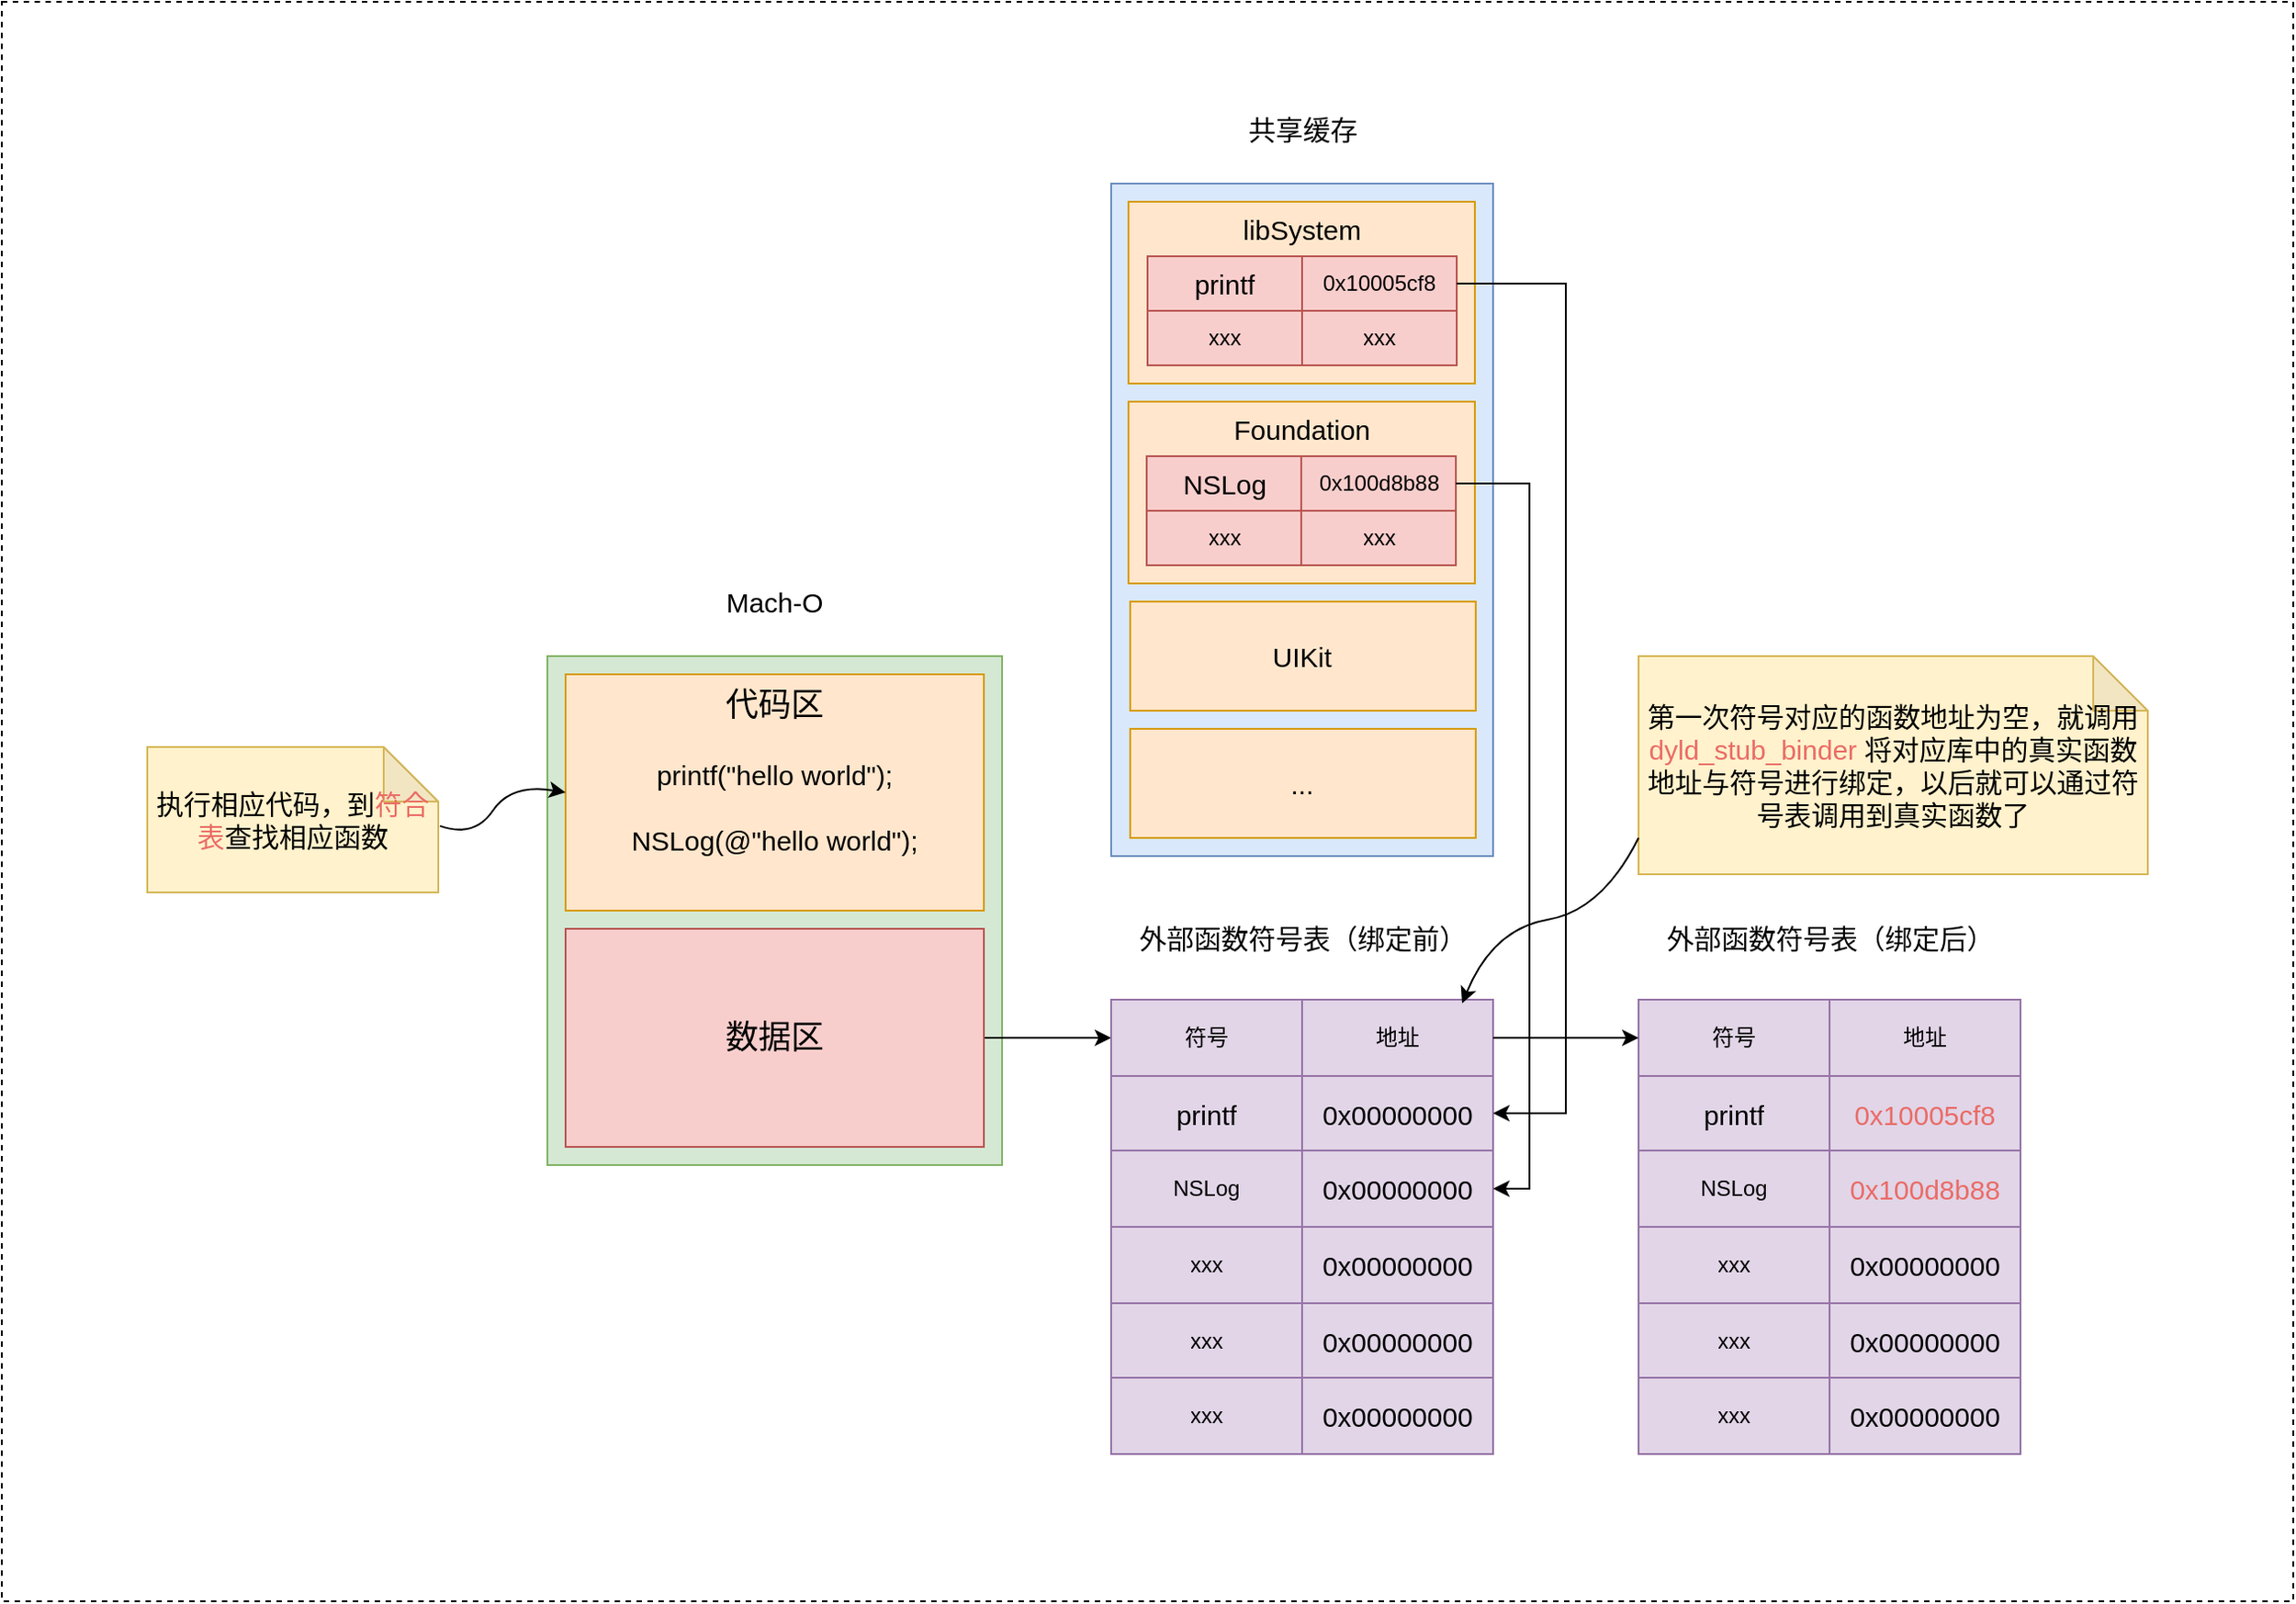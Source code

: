 <mxfile version="14.9.9" type="github">
  <diagram id="C5RBs43oDa-KdzZeNtuy" name="Page-1">
    <mxGraphModel dx="1801" dy="2063" grid="1" gridSize="10" guides="1" tooltips="1" connect="1" arrows="1" fold="1" page="1" pageScale="1" pageWidth="827" pageHeight="1169" math="0" shadow="0">
      <root>
        <mxCell id="WIyWlLk6GJQsqaUBKTNV-0" />
        <mxCell id="WIyWlLk6GJQsqaUBKTNV-1" parent="WIyWlLk6GJQsqaUBKTNV-0" />
        <mxCell id="wQWmx8uJt_8nLdVXM8bL-92" value="" style="rounded=0;whiteSpace=wrap;html=1;fontSize=15;verticalAlign=middle;dashed=1;" vertex="1" parent="WIyWlLk6GJQsqaUBKTNV-1">
          <mxGeometry x="-260" y="-390" width="1260" height="880" as="geometry" />
        </mxCell>
        <mxCell id="wQWmx8uJt_8nLdVXM8bL-0" value="" style="rounded=0;whiteSpace=wrap;html=1;fillColor=#dae8fc;strokeColor=#6c8ebf;" vertex="1" parent="WIyWlLk6GJQsqaUBKTNV-1">
          <mxGeometry x="350" y="-290" width="210" height="370" as="geometry" />
        </mxCell>
        <mxCell id="wQWmx8uJt_8nLdVXM8bL-1" value="共享缓存" style="text;html=1;strokeColor=none;fillColor=none;align=center;verticalAlign=middle;whiteSpace=wrap;rounded=0;fontSize=15;" vertex="1" parent="WIyWlLk6GJQsqaUBKTNV-1">
          <mxGeometry x="417.96" y="-330" width="75" height="20" as="geometry" />
        </mxCell>
        <mxCell id="wQWmx8uJt_8nLdVXM8bL-2" value="" style="rounded=0;whiteSpace=wrap;html=1;fontSize=15;fillColor=#d5e8d4;strokeColor=#82b366;" vertex="1" parent="WIyWlLk6GJQsqaUBKTNV-1">
          <mxGeometry x="40" y="-30" width="250" height="280" as="geometry" />
        </mxCell>
        <mxCell id="wQWmx8uJt_8nLdVXM8bL-3" value="Mach-O" style="text;html=1;strokeColor=none;fillColor=none;align=center;verticalAlign=middle;whiteSpace=wrap;rounded=0;fontSize=15;" vertex="1" parent="WIyWlLk6GJQsqaUBKTNV-1">
          <mxGeometry x="130" y="-70" width="70" height="20" as="geometry" />
        </mxCell>
        <mxCell id="wQWmx8uJt_8nLdVXM8bL-4" value="Foundation" style="rounded=0;whiteSpace=wrap;html=1;fontSize=15;fillColor=#ffe6cc;strokeColor=#d79b00;verticalAlign=top;" vertex="1" parent="WIyWlLk6GJQsqaUBKTNV-1">
          <mxGeometry x="359.53" y="-170" width="190.47" height="100" as="geometry" />
        </mxCell>
        <mxCell id="wQWmx8uJt_8nLdVXM8bL-5" value="libSystem" style="rounded=0;whiteSpace=wrap;html=1;fontSize=15;fillColor=#ffe6cc;strokeColor=#d79b00;verticalAlign=top;" vertex="1" parent="WIyWlLk6GJQsqaUBKTNV-1">
          <mxGeometry x="359.53" y="-280" width="190.47" height="100" as="geometry" />
        </mxCell>
        <mxCell id="wQWmx8uJt_8nLdVXM8bL-6" value="&lt;font style=&quot;font-size: 18px&quot;&gt;代码区&lt;/font&gt;&lt;br&gt;&lt;br&gt;printf(&quot;hello world&quot;);&lt;br&gt;&lt;br&gt;NSLog(@&quot;hello world&quot;);" style="rounded=0;whiteSpace=wrap;html=1;fontSize=15;verticalAlign=top;fillColor=#ffe6cc;strokeColor=#d79b00;" vertex="1" parent="WIyWlLk6GJQsqaUBKTNV-1">
          <mxGeometry x="50" y="-20" width="230" height="130" as="geometry" />
        </mxCell>
        <mxCell id="wQWmx8uJt_8nLdVXM8bL-79" style="edgeStyle=orthogonalEdgeStyle;rounded=0;orthogonalLoop=1;jettySize=auto;html=1;exitX=1;exitY=0.5;exitDx=0;exitDy=0;entryX=0;entryY=0.5;entryDx=0;entryDy=0;fontSize=18;" edge="1" parent="WIyWlLk6GJQsqaUBKTNV-1" source="wQWmx8uJt_8nLdVXM8bL-7" target="wQWmx8uJt_8nLdVXM8bL-15">
          <mxGeometry relative="1" as="geometry" />
        </mxCell>
        <mxCell id="wQWmx8uJt_8nLdVXM8bL-7" value="数据区" style="rounded=0;whiteSpace=wrap;html=1;fontSize=18;verticalAlign=middle;fillColor=#f8cecc;strokeColor=#b85450;" vertex="1" parent="WIyWlLk6GJQsqaUBKTNV-1">
          <mxGeometry x="50" y="120" width="230" height="120" as="geometry" />
        </mxCell>
        <mxCell id="wQWmx8uJt_8nLdVXM8bL-9" value="外部函数符号表（绑定前）" style="text;html=1;strokeColor=none;fillColor=none;align=center;verticalAlign=middle;whiteSpace=wrap;rounded=0;fontSize=15;" vertex="1" parent="WIyWlLk6GJQsqaUBKTNV-1">
          <mxGeometry x="362.96" y="115" width="185" height="20" as="geometry" />
        </mxCell>
        <mxCell id="wQWmx8uJt_8nLdVXM8bL-14" value="" style="shape=table;startSize=0;container=1;collapsible=0;childLayout=tableLayout;fillColor=#e1d5e7;strokeColor=#9673a6;" vertex="1" parent="WIyWlLk6GJQsqaUBKTNV-1">
          <mxGeometry x="350" y="159" width="210" height="250" as="geometry" />
        </mxCell>
        <mxCell id="wQWmx8uJt_8nLdVXM8bL-15" value="" style="shape=partialRectangle;collapsible=0;dropTarget=0;pointerEvents=0;fillColor=none;top=0;left=0;bottom=0;right=0;points=[[0,0.5],[1,0.5]];portConstraint=eastwest;" vertex="1" parent="wQWmx8uJt_8nLdVXM8bL-14">
          <mxGeometry width="210" height="42" as="geometry" />
        </mxCell>
        <mxCell id="wQWmx8uJt_8nLdVXM8bL-16" value="符号" style="shape=partialRectangle;html=1;whiteSpace=wrap;connectable=0;overflow=hidden;fillColor=none;top=0;left=0;bottom=0;right=0;pointerEvents=1;" vertex="1" parent="wQWmx8uJt_8nLdVXM8bL-15">
          <mxGeometry width="105" height="42" as="geometry" />
        </mxCell>
        <mxCell id="wQWmx8uJt_8nLdVXM8bL-17" value="地址" style="shape=partialRectangle;html=1;whiteSpace=wrap;connectable=0;overflow=hidden;fillColor=none;top=0;left=0;bottom=0;right=0;pointerEvents=1;" vertex="1" parent="wQWmx8uJt_8nLdVXM8bL-15">
          <mxGeometry x="105" width="105" height="42" as="geometry" />
        </mxCell>
        <mxCell id="wQWmx8uJt_8nLdVXM8bL-18" value="" style="shape=partialRectangle;collapsible=0;dropTarget=0;pointerEvents=0;fillColor=none;top=0;left=0;bottom=0;right=0;points=[[0,0.5],[1,0.5]];portConstraint=eastwest;" vertex="1" parent="wQWmx8uJt_8nLdVXM8bL-14">
          <mxGeometry y="42" width="210" height="41" as="geometry" />
        </mxCell>
        <mxCell id="wQWmx8uJt_8nLdVXM8bL-19" value="&lt;span style=&quot;font-size: 15px&quot;&gt;printf&lt;/span&gt;" style="shape=partialRectangle;html=1;whiteSpace=wrap;connectable=0;overflow=hidden;fillColor=none;top=0;left=0;bottom=0;right=0;pointerEvents=1;" vertex="1" parent="wQWmx8uJt_8nLdVXM8bL-18">
          <mxGeometry width="105" height="41" as="geometry" />
        </mxCell>
        <mxCell id="wQWmx8uJt_8nLdVXM8bL-20" value="&lt;span style=&quot;font-size: 15px&quot;&gt;0x00000000&lt;/span&gt;" style="shape=partialRectangle;html=1;whiteSpace=wrap;connectable=0;overflow=hidden;fillColor=none;top=0;left=0;bottom=0;right=0;pointerEvents=1;" vertex="1" parent="wQWmx8uJt_8nLdVXM8bL-18">
          <mxGeometry x="105" width="105" height="41" as="geometry" />
        </mxCell>
        <mxCell id="wQWmx8uJt_8nLdVXM8bL-21" value="" style="shape=partialRectangle;collapsible=0;dropTarget=0;pointerEvents=0;fillColor=none;top=0;left=0;bottom=0;right=0;points=[[0,0.5],[1,0.5]];portConstraint=eastwest;" vertex="1" parent="wQWmx8uJt_8nLdVXM8bL-14">
          <mxGeometry y="83" width="210" height="42" as="geometry" />
        </mxCell>
        <mxCell id="wQWmx8uJt_8nLdVXM8bL-22" value="NSLog" style="shape=partialRectangle;html=1;whiteSpace=wrap;connectable=0;overflow=hidden;fillColor=none;top=0;left=0;bottom=0;right=0;pointerEvents=1;" vertex="1" parent="wQWmx8uJt_8nLdVXM8bL-21">
          <mxGeometry width="105" height="42" as="geometry" />
        </mxCell>
        <mxCell id="wQWmx8uJt_8nLdVXM8bL-23" value="&lt;span style=&quot;color: rgb(0, 0, 0); font-family: helvetica; font-size: 15px; font-style: normal; font-weight: normal; letter-spacing: normal; text-align: center; text-indent: 0px; text-transform: none; word-spacing: 0px; text-decoration: none; display: inline; float: none;&quot;&gt;0x00000000&lt;/span&gt;" style="shape=partialRectangle;html=1;whiteSpace=wrap;connectable=0;overflow=hidden;fillColor=none;top=0;left=0;bottom=0;right=0;pointerEvents=1;" vertex="1" parent="wQWmx8uJt_8nLdVXM8bL-21">
          <mxGeometry x="105" width="105" height="42" as="geometry" />
        </mxCell>
        <mxCell id="wQWmx8uJt_8nLdVXM8bL-24" value="" style="shape=partialRectangle;collapsible=0;dropTarget=0;pointerEvents=0;fillColor=none;top=0;left=0;bottom=0;right=0;points=[[0,0.5],[1,0.5]];portConstraint=eastwest;" vertex="1" parent="wQWmx8uJt_8nLdVXM8bL-14">
          <mxGeometry y="125" width="210" height="42" as="geometry" />
        </mxCell>
        <mxCell id="wQWmx8uJt_8nLdVXM8bL-25" value="&lt;span style=&quot;color: rgb(0, 0, 0); font-family: helvetica; font-size: 12px; font-style: normal; font-weight: normal; letter-spacing: normal; text-align: center; text-indent: 0px; text-transform: none; word-spacing: 0px; text-decoration: none; display: inline; float: none;&quot;&gt;xxx&lt;/span&gt;" style="shape=partialRectangle;html=1;whiteSpace=wrap;connectable=0;overflow=hidden;fillColor=none;top=0;left=0;bottom=0;right=0;pointerEvents=1;" vertex="1" parent="wQWmx8uJt_8nLdVXM8bL-24">
          <mxGeometry width="105" height="42" as="geometry" />
        </mxCell>
        <mxCell id="wQWmx8uJt_8nLdVXM8bL-26" value="&lt;span style=&quot;color: rgb(0, 0, 0); font-family: helvetica; font-size: 15px; font-style: normal; font-weight: normal; letter-spacing: normal; text-align: center; text-indent: 0px; text-transform: none; word-spacing: 0px; text-decoration: none; display: inline; float: none;&quot;&gt;0x00000000&lt;/span&gt;" style="shape=partialRectangle;html=1;whiteSpace=wrap;connectable=0;overflow=hidden;fillColor=none;top=0;left=0;bottom=0;right=0;pointerEvents=1;" vertex="1" parent="wQWmx8uJt_8nLdVXM8bL-24">
          <mxGeometry x="105" width="105" height="42" as="geometry" />
        </mxCell>
        <mxCell id="wQWmx8uJt_8nLdVXM8bL-27" value="" style="shape=partialRectangle;collapsible=0;dropTarget=0;pointerEvents=0;fillColor=none;top=0;left=0;bottom=0;right=0;points=[[0,0.5],[1,0.5]];portConstraint=eastwest;" vertex="1" parent="wQWmx8uJt_8nLdVXM8bL-14">
          <mxGeometry y="167" width="210" height="41" as="geometry" />
        </mxCell>
        <mxCell id="wQWmx8uJt_8nLdVXM8bL-28" value="&lt;span style=&quot;color: rgb(0, 0, 0); font-family: helvetica; font-size: 12px; font-style: normal; font-weight: normal; letter-spacing: normal; text-align: center; text-indent: 0px; text-transform: none; word-spacing: 0px; text-decoration: none; display: inline; float: none;&quot;&gt;xxx&lt;/span&gt;" style="shape=partialRectangle;html=1;whiteSpace=wrap;connectable=0;overflow=hidden;fillColor=none;top=0;left=0;bottom=0;right=0;pointerEvents=1;" vertex="1" parent="wQWmx8uJt_8nLdVXM8bL-27">
          <mxGeometry width="105" height="41" as="geometry" />
        </mxCell>
        <mxCell id="wQWmx8uJt_8nLdVXM8bL-29" value="&lt;span style=&quot;color: rgb(0, 0, 0); font-family: helvetica; font-size: 15px; font-style: normal; font-weight: normal; letter-spacing: normal; text-align: center; text-indent: 0px; text-transform: none; word-spacing: 0px; text-decoration: none; display: inline; float: none;&quot;&gt;0x00000000&lt;/span&gt;" style="shape=partialRectangle;html=1;whiteSpace=wrap;connectable=0;overflow=hidden;fillColor=none;top=0;left=0;bottom=0;right=0;pointerEvents=1;" vertex="1" parent="wQWmx8uJt_8nLdVXM8bL-27">
          <mxGeometry x="105" width="105" height="41" as="geometry" />
        </mxCell>
        <mxCell id="wQWmx8uJt_8nLdVXM8bL-30" value="" style="shape=partialRectangle;collapsible=0;dropTarget=0;pointerEvents=0;fillColor=none;top=0;left=0;bottom=0;right=0;points=[[0,0.5],[1,0.5]];portConstraint=eastwest;" vertex="1" parent="wQWmx8uJt_8nLdVXM8bL-14">
          <mxGeometry y="208" width="210" height="42" as="geometry" />
        </mxCell>
        <mxCell id="wQWmx8uJt_8nLdVXM8bL-31" value="&lt;span style=&quot;color: rgb(0, 0, 0); font-family: helvetica; font-size: 12px; font-style: normal; font-weight: normal; letter-spacing: normal; text-align: center; text-indent: 0px; text-transform: none; word-spacing: 0px; text-decoration: none; display: inline; float: none;&quot;&gt;xxx&lt;/span&gt;" style="shape=partialRectangle;html=1;whiteSpace=wrap;connectable=0;overflow=hidden;fillColor=none;top=0;left=0;bottom=0;right=0;pointerEvents=1;" vertex="1" parent="wQWmx8uJt_8nLdVXM8bL-30">
          <mxGeometry width="105" height="42" as="geometry" />
        </mxCell>
        <mxCell id="wQWmx8uJt_8nLdVXM8bL-32" value="&lt;span style=&quot;color: rgb(0, 0, 0); font-family: helvetica; font-size: 15px; font-style: normal; font-weight: normal; letter-spacing: normal; text-align: center; text-indent: 0px; text-transform: none; word-spacing: 0px; text-decoration: none; display: inline; float: none;&quot;&gt;0x00000000&lt;/span&gt;" style="shape=partialRectangle;html=1;whiteSpace=wrap;connectable=0;overflow=hidden;fillColor=none;top=0;left=0;bottom=0;right=0;pointerEvents=1;" vertex="1" parent="wQWmx8uJt_8nLdVXM8bL-30">
          <mxGeometry x="105" width="105" height="42" as="geometry" />
        </mxCell>
        <mxCell id="wQWmx8uJt_8nLdVXM8bL-36" value="UIKit" style="rounded=0;whiteSpace=wrap;html=1;fontSize=15;fillColor=#ffe6cc;strokeColor=#d79b00;" vertex="1" parent="WIyWlLk6GJQsqaUBKTNV-1">
          <mxGeometry x="360.46" y="-60" width="190" height="60" as="geometry" />
        </mxCell>
        <mxCell id="wQWmx8uJt_8nLdVXM8bL-37" value="..." style="rounded=0;whiteSpace=wrap;html=1;fontSize=15;fillColor=#ffe6cc;strokeColor=#d79b00;" vertex="1" parent="WIyWlLk6GJQsqaUBKTNV-1">
          <mxGeometry x="360.46" y="10" width="190" height="60" as="geometry" />
        </mxCell>
        <mxCell id="wQWmx8uJt_8nLdVXM8bL-38" value="" style="shape=table;startSize=0;container=1;collapsible=0;childLayout=tableLayout;fillColor=#f8cecc;strokeColor=#b85450;" vertex="1" parent="WIyWlLk6GJQsqaUBKTNV-1">
          <mxGeometry x="370" y="-250" width="170" height="60" as="geometry" />
        </mxCell>
        <mxCell id="wQWmx8uJt_8nLdVXM8bL-39" value="" style="shape=partialRectangle;collapsible=0;dropTarget=0;pointerEvents=0;fillColor=none;top=0;left=0;bottom=0;right=0;points=[[0,0.5],[1,0.5]];portConstraint=eastwest;" vertex="1" parent="wQWmx8uJt_8nLdVXM8bL-38">
          <mxGeometry width="170" height="30" as="geometry" />
        </mxCell>
        <mxCell id="wQWmx8uJt_8nLdVXM8bL-40" value="&lt;span style=&quot;font-size: 15px&quot;&gt;printf&lt;/span&gt;" style="shape=partialRectangle;html=1;whiteSpace=wrap;connectable=0;overflow=hidden;fillColor=none;top=0;left=0;bottom=0;right=0;pointerEvents=1;" vertex="1" parent="wQWmx8uJt_8nLdVXM8bL-39">
          <mxGeometry width="85" height="30" as="geometry" />
        </mxCell>
        <mxCell id="wQWmx8uJt_8nLdVXM8bL-41" value="0x10005cf8" style="shape=partialRectangle;html=1;whiteSpace=wrap;connectable=0;overflow=hidden;fillColor=none;top=0;left=0;bottom=0;right=0;pointerEvents=1;" vertex="1" parent="wQWmx8uJt_8nLdVXM8bL-39">
          <mxGeometry x="85" width="85" height="30" as="geometry" />
        </mxCell>
        <mxCell id="wQWmx8uJt_8nLdVXM8bL-81" value="" style="shape=partialRectangle;collapsible=0;dropTarget=0;pointerEvents=0;fillColor=none;top=0;left=0;bottom=0;right=0;points=[[0,0.5],[1,0.5]];portConstraint=eastwest;" vertex="1" parent="wQWmx8uJt_8nLdVXM8bL-38">
          <mxGeometry y="30" width="170" height="30" as="geometry" />
        </mxCell>
        <mxCell id="wQWmx8uJt_8nLdVXM8bL-82" value="xxx" style="shape=partialRectangle;html=1;whiteSpace=wrap;connectable=0;overflow=hidden;fillColor=none;top=0;left=0;bottom=0;right=0;pointerEvents=1;" vertex="1" parent="wQWmx8uJt_8nLdVXM8bL-81">
          <mxGeometry width="85" height="30" as="geometry" />
        </mxCell>
        <mxCell id="wQWmx8uJt_8nLdVXM8bL-83" value="xxx" style="shape=partialRectangle;html=1;whiteSpace=wrap;connectable=0;overflow=hidden;fillColor=none;top=0;left=0;bottom=0;right=0;pointerEvents=1;" vertex="1" parent="wQWmx8uJt_8nLdVXM8bL-81">
          <mxGeometry x="85" width="85" height="30" as="geometry" />
        </mxCell>
        <mxCell id="wQWmx8uJt_8nLdVXM8bL-46" value="" style="shape=table;startSize=0;container=1;collapsible=0;childLayout=tableLayout;fillColor=#f8cecc;strokeColor=#b85450;" vertex="1" parent="WIyWlLk6GJQsqaUBKTNV-1">
          <mxGeometry x="369.53" y="-140" width="170" height="60" as="geometry" />
        </mxCell>
        <mxCell id="wQWmx8uJt_8nLdVXM8bL-47" value="" style="shape=partialRectangle;collapsible=0;dropTarget=0;pointerEvents=0;fillColor=none;top=0;left=0;bottom=0;right=0;points=[[0,0.5],[1,0.5]];portConstraint=eastwest;" vertex="1" parent="wQWmx8uJt_8nLdVXM8bL-46">
          <mxGeometry width="170" height="30" as="geometry" />
        </mxCell>
        <mxCell id="wQWmx8uJt_8nLdVXM8bL-48" value="&lt;span style=&quot;font-size: 15px&quot;&gt;NSLog&lt;/span&gt;" style="shape=partialRectangle;html=1;whiteSpace=wrap;connectable=0;overflow=hidden;fillColor=none;top=0;left=0;bottom=0;right=0;pointerEvents=1;" vertex="1" parent="wQWmx8uJt_8nLdVXM8bL-47">
          <mxGeometry width="85" height="30" as="geometry" />
        </mxCell>
        <mxCell id="wQWmx8uJt_8nLdVXM8bL-49" value="0x100d8b88" style="shape=partialRectangle;html=1;whiteSpace=wrap;connectable=0;overflow=hidden;fillColor=none;top=0;left=0;bottom=0;right=0;pointerEvents=1;" vertex="1" parent="wQWmx8uJt_8nLdVXM8bL-47">
          <mxGeometry x="85" width="85" height="30" as="geometry" />
        </mxCell>
        <mxCell id="wQWmx8uJt_8nLdVXM8bL-50" value="" style="shape=partialRectangle;collapsible=0;dropTarget=0;pointerEvents=0;fillColor=none;top=0;left=0;bottom=0;right=0;points=[[0,0.5],[1,0.5]];portConstraint=eastwest;" vertex="1" parent="wQWmx8uJt_8nLdVXM8bL-46">
          <mxGeometry y="30" width="170" height="30" as="geometry" />
        </mxCell>
        <mxCell id="wQWmx8uJt_8nLdVXM8bL-51" value="xxx" style="shape=partialRectangle;html=1;whiteSpace=wrap;connectable=0;overflow=hidden;fillColor=none;top=0;left=0;bottom=0;right=0;pointerEvents=1;" vertex="1" parent="wQWmx8uJt_8nLdVXM8bL-50">
          <mxGeometry width="85" height="30" as="geometry" />
        </mxCell>
        <mxCell id="wQWmx8uJt_8nLdVXM8bL-52" value="xxx" style="shape=partialRectangle;html=1;whiteSpace=wrap;connectable=0;overflow=hidden;fillColor=none;top=0;left=0;bottom=0;right=0;pointerEvents=1;" vertex="1" parent="wQWmx8uJt_8nLdVXM8bL-50">
          <mxGeometry x="85" width="85" height="30" as="geometry" />
        </mxCell>
        <mxCell id="wQWmx8uJt_8nLdVXM8bL-56" value="" style="shape=table;startSize=0;container=1;collapsible=0;childLayout=tableLayout;fillColor=#e1d5e7;strokeColor=#9673a6;" vertex="1" parent="WIyWlLk6GJQsqaUBKTNV-1">
          <mxGeometry x="640" y="159" width="210" height="250" as="geometry" />
        </mxCell>
        <mxCell id="wQWmx8uJt_8nLdVXM8bL-57" value="" style="shape=partialRectangle;collapsible=0;dropTarget=0;pointerEvents=0;fillColor=none;top=0;left=0;bottom=0;right=0;points=[[0,0.5],[1,0.5]];portConstraint=eastwest;" vertex="1" parent="wQWmx8uJt_8nLdVXM8bL-56">
          <mxGeometry width="210" height="42" as="geometry" />
        </mxCell>
        <mxCell id="wQWmx8uJt_8nLdVXM8bL-58" value="符号" style="shape=partialRectangle;html=1;whiteSpace=wrap;connectable=0;overflow=hidden;fillColor=none;top=0;left=0;bottom=0;right=0;pointerEvents=1;" vertex="1" parent="wQWmx8uJt_8nLdVXM8bL-57">
          <mxGeometry width="105" height="42" as="geometry" />
        </mxCell>
        <mxCell id="wQWmx8uJt_8nLdVXM8bL-59" value="地址" style="shape=partialRectangle;html=1;whiteSpace=wrap;connectable=0;overflow=hidden;fillColor=none;top=0;left=0;bottom=0;right=0;pointerEvents=1;" vertex="1" parent="wQWmx8uJt_8nLdVXM8bL-57">
          <mxGeometry x="105" width="105" height="42" as="geometry" />
        </mxCell>
        <mxCell id="wQWmx8uJt_8nLdVXM8bL-60" value="" style="shape=partialRectangle;collapsible=0;dropTarget=0;pointerEvents=0;fillColor=none;top=0;left=0;bottom=0;right=0;points=[[0,0.5],[1,0.5]];portConstraint=eastwest;" vertex="1" parent="wQWmx8uJt_8nLdVXM8bL-56">
          <mxGeometry y="42" width="210" height="41" as="geometry" />
        </mxCell>
        <mxCell id="wQWmx8uJt_8nLdVXM8bL-61" value="&lt;span style=&quot;font-size: 15px&quot;&gt;printf&lt;/span&gt;" style="shape=partialRectangle;html=1;whiteSpace=wrap;connectable=0;overflow=hidden;fillColor=none;top=0;left=0;bottom=0;right=0;pointerEvents=1;" vertex="1" parent="wQWmx8uJt_8nLdVXM8bL-60">
          <mxGeometry width="105" height="41" as="geometry" />
        </mxCell>
        <mxCell id="wQWmx8uJt_8nLdVXM8bL-62" value="&lt;font color=&quot;#ea6b66&quot;&gt;0x10005cf8&lt;/font&gt;" style="shape=partialRectangle;html=1;whiteSpace=wrap;connectable=0;overflow=hidden;fillColor=none;top=0;left=0;bottom=0;right=0;pointerEvents=1;fontSize=15;" vertex="1" parent="wQWmx8uJt_8nLdVXM8bL-60">
          <mxGeometry x="105" width="105" height="41" as="geometry" />
        </mxCell>
        <mxCell id="wQWmx8uJt_8nLdVXM8bL-63" value="" style="shape=partialRectangle;collapsible=0;dropTarget=0;pointerEvents=0;fillColor=none;top=0;left=0;bottom=0;right=0;points=[[0,0.5],[1,0.5]];portConstraint=eastwest;" vertex="1" parent="wQWmx8uJt_8nLdVXM8bL-56">
          <mxGeometry y="83" width="210" height="42" as="geometry" />
        </mxCell>
        <mxCell id="wQWmx8uJt_8nLdVXM8bL-64" value="NSLog" style="shape=partialRectangle;html=1;whiteSpace=wrap;connectable=0;overflow=hidden;fillColor=none;top=0;left=0;bottom=0;right=0;pointerEvents=1;" vertex="1" parent="wQWmx8uJt_8nLdVXM8bL-63">
          <mxGeometry width="105" height="42" as="geometry" />
        </mxCell>
        <mxCell id="wQWmx8uJt_8nLdVXM8bL-65" value="&lt;span style=&quot;font-family: &amp;#34;helvetica&amp;#34; ; font-size: 15px ; font-style: normal ; font-weight: normal ; letter-spacing: normal ; text-align: center ; text-indent: 0px ; text-transform: none ; word-spacing: 0px ; text-decoration: none ; display: inline ; float: none&quot;&gt;&lt;font color=&quot;#ea6b66&quot;&gt;0x100d8b88&lt;/font&gt;&lt;/span&gt;" style="shape=partialRectangle;html=1;whiteSpace=wrap;connectable=0;overflow=hidden;fillColor=none;top=0;left=0;bottom=0;right=0;pointerEvents=1;fontSize=15;" vertex="1" parent="wQWmx8uJt_8nLdVXM8bL-63">
          <mxGeometry x="105" width="105" height="42" as="geometry" />
        </mxCell>
        <mxCell id="wQWmx8uJt_8nLdVXM8bL-66" value="" style="shape=partialRectangle;collapsible=0;dropTarget=0;pointerEvents=0;fillColor=none;top=0;left=0;bottom=0;right=0;points=[[0,0.5],[1,0.5]];portConstraint=eastwest;" vertex="1" parent="wQWmx8uJt_8nLdVXM8bL-56">
          <mxGeometry y="125" width="210" height="42" as="geometry" />
        </mxCell>
        <mxCell id="wQWmx8uJt_8nLdVXM8bL-67" value="&lt;span style=&quot;color: rgb(0, 0, 0); font-family: helvetica; font-size: 12px; font-style: normal; font-weight: normal; letter-spacing: normal; text-align: center; text-indent: 0px; text-transform: none; word-spacing: 0px; text-decoration: none; display: inline; float: none;&quot;&gt;xxx&lt;/span&gt;" style="shape=partialRectangle;html=1;whiteSpace=wrap;connectable=0;overflow=hidden;fillColor=none;top=0;left=0;bottom=0;right=0;pointerEvents=1;" vertex="1" parent="wQWmx8uJt_8nLdVXM8bL-66">
          <mxGeometry width="105" height="42" as="geometry" />
        </mxCell>
        <mxCell id="wQWmx8uJt_8nLdVXM8bL-68" value="&lt;span style=&quot;color: rgb(0, 0, 0); font-family: helvetica; font-size: 15px; font-style: normal; font-weight: normal; letter-spacing: normal; text-align: center; text-indent: 0px; text-transform: none; word-spacing: 0px; text-decoration: none; display: inline; float: none;&quot;&gt;0x00000000&lt;/span&gt;" style="shape=partialRectangle;html=1;whiteSpace=wrap;connectable=0;overflow=hidden;fillColor=none;top=0;left=0;bottom=0;right=0;pointerEvents=1;" vertex="1" parent="wQWmx8uJt_8nLdVXM8bL-66">
          <mxGeometry x="105" width="105" height="42" as="geometry" />
        </mxCell>
        <mxCell id="wQWmx8uJt_8nLdVXM8bL-69" value="" style="shape=partialRectangle;collapsible=0;dropTarget=0;pointerEvents=0;fillColor=none;top=0;left=0;bottom=0;right=0;points=[[0,0.5],[1,0.5]];portConstraint=eastwest;" vertex="1" parent="wQWmx8uJt_8nLdVXM8bL-56">
          <mxGeometry y="167" width="210" height="41" as="geometry" />
        </mxCell>
        <mxCell id="wQWmx8uJt_8nLdVXM8bL-70" value="&lt;span style=&quot;color: rgb(0, 0, 0); font-family: helvetica; font-size: 12px; font-style: normal; font-weight: normal; letter-spacing: normal; text-align: center; text-indent: 0px; text-transform: none; word-spacing: 0px; text-decoration: none; display: inline; float: none;&quot;&gt;xxx&lt;/span&gt;" style="shape=partialRectangle;html=1;whiteSpace=wrap;connectable=0;overflow=hidden;fillColor=none;top=0;left=0;bottom=0;right=0;pointerEvents=1;" vertex="1" parent="wQWmx8uJt_8nLdVXM8bL-69">
          <mxGeometry width="105" height="41" as="geometry" />
        </mxCell>
        <mxCell id="wQWmx8uJt_8nLdVXM8bL-71" value="&lt;span style=&quot;color: rgb(0, 0, 0); font-family: helvetica; font-size: 15px; font-style: normal; font-weight: normal; letter-spacing: normal; text-align: center; text-indent: 0px; text-transform: none; word-spacing: 0px; text-decoration: none; display: inline; float: none;&quot;&gt;0x00000000&lt;/span&gt;" style="shape=partialRectangle;html=1;whiteSpace=wrap;connectable=0;overflow=hidden;fillColor=none;top=0;left=0;bottom=0;right=0;pointerEvents=1;" vertex="1" parent="wQWmx8uJt_8nLdVXM8bL-69">
          <mxGeometry x="105" width="105" height="41" as="geometry" />
        </mxCell>
        <mxCell id="wQWmx8uJt_8nLdVXM8bL-72" value="" style="shape=partialRectangle;collapsible=0;dropTarget=0;pointerEvents=0;fillColor=none;top=0;left=0;bottom=0;right=0;points=[[0,0.5],[1,0.5]];portConstraint=eastwest;" vertex="1" parent="wQWmx8uJt_8nLdVXM8bL-56">
          <mxGeometry y="208" width="210" height="42" as="geometry" />
        </mxCell>
        <mxCell id="wQWmx8uJt_8nLdVXM8bL-73" value="&lt;span style=&quot;color: rgb(0, 0, 0); font-family: helvetica; font-size: 12px; font-style: normal; font-weight: normal; letter-spacing: normal; text-align: center; text-indent: 0px; text-transform: none; word-spacing: 0px; text-decoration: none; display: inline; float: none;&quot;&gt;xxx&lt;/span&gt;" style="shape=partialRectangle;html=1;whiteSpace=wrap;connectable=0;overflow=hidden;fillColor=none;top=0;left=0;bottom=0;right=0;pointerEvents=1;" vertex="1" parent="wQWmx8uJt_8nLdVXM8bL-72">
          <mxGeometry width="105" height="42" as="geometry" />
        </mxCell>
        <mxCell id="wQWmx8uJt_8nLdVXM8bL-74" value="&lt;span style=&quot;color: rgb(0, 0, 0); font-family: helvetica; font-size: 15px; font-style: normal; font-weight: normal; letter-spacing: normal; text-align: center; text-indent: 0px; text-transform: none; word-spacing: 0px; text-decoration: none; display: inline; float: none;&quot;&gt;0x00000000&lt;/span&gt;" style="shape=partialRectangle;html=1;whiteSpace=wrap;connectable=0;overflow=hidden;fillColor=none;top=0;left=0;bottom=0;right=0;pointerEvents=1;" vertex="1" parent="wQWmx8uJt_8nLdVXM8bL-72">
          <mxGeometry x="105" width="105" height="42" as="geometry" />
        </mxCell>
        <mxCell id="wQWmx8uJt_8nLdVXM8bL-84" style="edgeStyle=orthogonalEdgeStyle;rounded=0;orthogonalLoop=1;jettySize=auto;html=1;exitX=1;exitY=0.5;exitDx=0;exitDy=0;fontSize=15;entryX=0;entryY=0.5;entryDx=0;entryDy=0;" edge="1" parent="WIyWlLk6GJQsqaUBKTNV-1" source="wQWmx8uJt_8nLdVXM8bL-15" target="wQWmx8uJt_8nLdVXM8bL-57">
          <mxGeometry relative="1" as="geometry">
            <mxPoint x="630" y="190" as="targetPoint" />
          </mxGeometry>
        </mxCell>
        <mxCell id="wQWmx8uJt_8nLdVXM8bL-85" style="edgeStyle=orthogonalEdgeStyle;rounded=0;orthogonalLoop=1;jettySize=auto;html=1;exitX=1;exitY=0.5;exitDx=0;exitDy=0;entryX=1;entryY=0.5;entryDx=0;entryDy=0;fontSize=15;" edge="1" parent="WIyWlLk6GJQsqaUBKTNV-1" source="wQWmx8uJt_8nLdVXM8bL-39" target="wQWmx8uJt_8nLdVXM8bL-18">
          <mxGeometry relative="1" as="geometry">
            <Array as="points">
              <mxPoint x="600" y="-235" />
              <mxPoint x="600" y="222" />
            </Array>
          </mxGeometry>
        </mxCell>
        <mxCell id="wQWmx8uJt_8nLdVXM8bL-86" style="edgeStyle=orthogonalEdgeStyle;rounded=0;orthogonalLoop=1;jettySize=auto;html=1;exitX=1;exitY=0.5;exitDx=0;exitDy=0;entryX=1;entryY=0.5;entryDx=0;entryDy=0;fontSize=15;" edge="1" parent="WIyWlLk6GJQsqaUBKTNV-1" source="wQWmx8uJt_8nLdVXM8bL-47" target="wQWmx8uJt_8nLdVXM8bL-21">
          <mxGeometry relative="1" as="geometry">
            <Array as="points">
              <mxPoint x="580" y="-125" />
              <mxPoint x="580" y="263" />
            </Array>
          </mxGeometry>
        </mxCell>
        <mxCell id="wQWmx8uJt_8nLdVXM8bL-87" value="执行相应代码，到&lt;font color=&quot;#ea6b66&quot;&gt;符合表&lt;/font&gt;查找相应函数" style="shape=note;whiteSpace=wrap;html=1;backgroundOutline=1;darkOpacity=0.05;fontSize=15;verticalAlign=middle;fillColor=#fff2cc;strokeColor=#d6b656;" vertex="1" parent="WIyWlLk6GJQsqaUBKTNV-1">
          <mxGeometry x="-180" y="20" width="160" height="80" as="geometry" />
        </mxCell>
        <mxCell id="wQWmx8uJt_8nLdVXM8bL-88" value="" style="curved=1;endArrow=classic;html=1;fontSize=15;exitX=1.006;exitY=0.543;exitDx=0;exitDy=0;exitPerimeter=0;entryX=0;entryY=0.5;entryDx=0;entryDy=0;" edge="1" parent="WIyWlLk6GJQsqaUBKTNV-1" source="wQWmx8uJt_8nLdVXM8bL-87" target="wQWmx8uJt_8nLdVXM8bL-6">
          <mxGeometry width="50" height="50" relative="1" as="geometry">
            <mxPoint x="-50" y="80" as="sourcePoint" />
            <mxPoint y="30" as="targetPoint" />
            <Array as="points">
              <mxPoint y="70" />
              <mxPoint x="20" y="40" />
            </Array>
          </mxGeometry>
        </mxCell>
        <mxCell id="wQWmx8uJt_8nLdVXM8bL-89" value="第一次符号对应的函数地址为空，就调用 &lt;font color=&quot;#ea6b66&quot;&gt;dyld_stub_binder&lt;/font&gt; 将对应库中的真实函数地址与符号进行绑定，以后就可以通过符号表调用到真实函数了" style="shape=note;whiteSpace=wrap;html=1;backgroundOutline=1;darkOpacity=0.05;fontSize=15;verticalAlign=middle;fillColor=#fff2cc;strokeColor=#d6b656;" vertex="1" parent="WIyWlLk6GJQsqaUBKTNV-1">
          <mxGeometry x="640" y="-30" width="280" height="120" as="geometry" />
        </mxCell>
        <mxCell id="wQWmx8uJt_8nLdVXM8bL-91" value="" style="curved=1;endArrow=classic;html=1;fontSize=15;entryX=0.919;entryY=0.048;entryDx=0;entryDy=0;entryPerimeter=0;" edge="1" parent="WIyWlLk6GJQsqaUBKTNV-1" target="wQWmx8uJt_8nLdVXM8bL-15">
          <mxGeometry width="50" height="50" relative="1" as="geometry">
            <mxPoint x="640" y="70" as="sourcePoint" />
            <mxPoint x="610" y="120" as="targetPoint" />
            <Array as="points">
              <mxPoint x="620" y="110" />
              <mxPoint x="560" y="120" />
            </Array>
          </mxGeometry>
        </mxCell>
        <mxCell id="wQWmx8uJt_8nLdVXM8bL-93" value="外部函数符号表（绑定后）" style="text;html=1;strokeColor=none;fillColor=none;align=center;verticalAlign=middle;whiteSpace=wrap;rounded=0;fontSize=15;" vertex="1" parent="WIyWlLk6GJQsqaUBKTNV-1">
          <mxGeometry x="652.5" y="115" width="185" height="20" as="geometry" />
        </mxCell>
      </root>
    </mxGraphModel>
  </diagram>
</mxfile>
